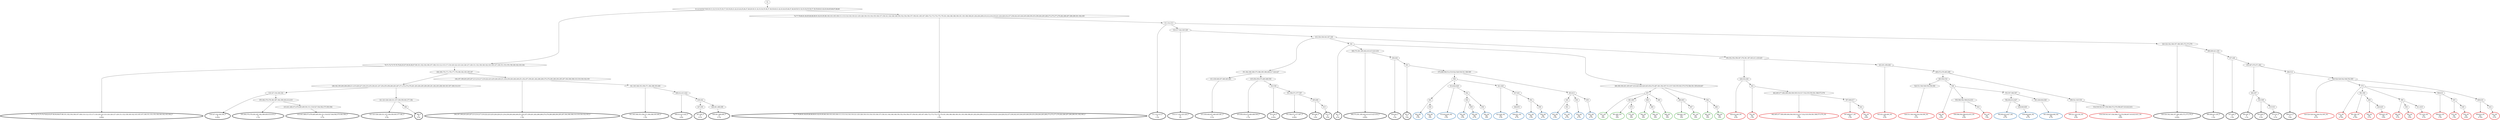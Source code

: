 digraph T {
	{
		rank=same
		180 [penwidth=3,colorscheme=set19,color=0,label="70;71;72;73;75;76;78;82;83;87;90;94;96;97;99;101;102;104;106;107;108;110;112;115;117;118;120;122;123;124;126;127;129;131;132;138;140;142;143;145;147;149;151;153;155;158;160;162;163;164_P\nP\n0.64%"]
		176 [penwidth=3,colorscheme=set19,color=0,label="318;327;334;340;344_P\nP\n0.42%"]
		174 [penwidth=3,colorscheme=set19,color=0,label="355;364;370;378;383;387;392;399;404;414;419_P\nP\n1.1%"]
		172 [penwidth=3,colorscheme=set19,color=0,label="433;441;466;473;478;485;495;501;511;518;527;544;562;575;583;584_P\nP\n5.7%"]
		170 [penwidth=3,colorscheme=set19,color=0,label="321;323;326;329;331;337;339;359;363;377;382_P\nP\n5.3%"]
		168 [penwidth=3,colorscheme=set19,color=0,label="398_P\nP\n5.5%"]
		166 [penwidth=3,colorscheme=set19,color=0,label="194;197;199;203;205;207;213;214;217;219;222;223;225;226;229;231;234;239;240;246;249;251;252;257;259;261;262;266;269;270;276;280;288;294;295;297;304;306;308;310;319;330;332;335_P\nP\n1.3%"]
		164 [penwidth=3,colorscheme=set19,color=0,label="341;345;348;353;356;371;384;388;393;400_P\nP\n1.3%"]
		162 [penwidth=3,colorscheme=set19,color=0,label="408;412;413;422_P\nP\n4.9%"]
		159 [penwidth=3,colorscheme=set19,color=0,label="447;450_P\nP\n8.1%"]
		157 [penwidth=3,colorscheme=set19,color=0,label="449;461;468;498_P\nP\n5.7%"]
		155 [penwidth=3,colorscheme=set19,color=0,label="74;77;79;80;81;84;85;86;88;89;91;92;93;95;98;100;103;105;109;111;113;114;116;119;121;125;128;130;133;134;135;136;137;139;141;144;146;148;150;152;154;156;157;159;161;165;167;169;172;173;174;175;179;181;184;186;188;190;191;193;196;198;201;202;204;209;210;212;216;218;221;224;228;232;237;238;242;243;244;245;248;250;253;256;264;265;268;273;275;277;279;282;286;287;296;299;301;302;305_P\nP\n1.5%"]
		153 [penwidth=3,colorscheme=set19,color=0,label="311;312;313_P\nP\n1.3%"]
		151 [penwidth=3,colorscheme=set19,color=0,label="316;317;322;325;328_P\nP\n4%"]
		147 [penwidth=3,colorscheme=set19,color=0,label="431;438;448;457;460;463;481_P\nP\n5.1%"]
		145 [penwidth=3,colorscheme=set19,color=0,label="435;456;459;475;480;488;508_P\nP\n1.7%"]
		143 [penwidth=3,colorscheme=set19,color=0,label="523;538_P\nP\n0.42%"]
		141 [penwidth=3,colorscheme=set19,color=0,label="551;564;571;577;587_P\nP\n0.42%"]
		139 [penwidth=3,colorscheme=set19,color=0,label="605;606_P\nP\n3.4%"]
		137 [penwidth=3,colorscheme=set19,color=0,label="615_P\nP\n5.9%"]
		135 [penwidth=3,colorscheme=set19,color=0,label="361_P\nP\n4.2%"]
		133 [penwidth=3,colorscheme=set19,color=0,label="368;374;381;385;402;410;415;423;434_P\nP\n0.85%"]
		131 [penwidth=3,colorscheme=set19,color=0,label="436;444_P\nP\n1.5%"]
		129 [penwidth=3,colorscheme=set19,color=0,label="453_P\nP\n7.6%"]
		127 [penwidth=3,colorscheme=set19,color=0,label="320;324;342;346;357;360;365;372;373;379_P\nP\n0.42%"]
		125 [penwidth=3,colorscheme=set19,color=0,label="389;409;421;430_P\nP\n1.3%"]
		123 [penwidth=3,colorscheme=set19,color=0,label="437;446_P\nP\n1.5%"]
		120 [penwidth=3,colorscheme=set19,color=0,label="492;497_P\nP\n1.1%"]
		118 [penwidth=3,colorscheme=set19,color=0,label="503;509_P\nP\n5.3%"]
		116 [penwidth=3,colorscheme=set19,color=0,label="515;533_P\nP\n5.1%"]
		114 [penwidth=3,colorscheme=set19,color=0,label="496;514_P\nP\n7.6%"]
		111 [penwidth=3,colorscheme=set19,color=1,label="428;432;440_M1\nM1\n4.4%"]
		109 [penwidth=3,colorscheme=set19,color=1,label="452_M1\nM1\n1.5%"]
		107 [penwidth=3,colorscheme=set19,color=1,label="462;465;477;484;490;494;500;505;510;517;532;535;550;561;568;573;579_M1\nM1\n1.5%"]
		105 [penwidth=3,colorscheme=set19,color=1,label="597;608;617_M1\nM1\n1.5%"]
		103 [penwidth=3,colorscheme=set19,color=1,label="624_M1\nM1\n6.6%"]
		101 [penwidth=3,colorscheme=set19,color=1,label="443;451;458;464_M1\nM1\n2.2%"]
		97 [penwidth=3,colorscheme=set19,color=1,label="526;531;540;549;554;558;580_M1\nM1\n5.1%"]
		95 [penwidth=3,colorscheme=set19,color=1,label="548_M1\nM1\n2.2%"]
		93 [penwidth=3,colorscheme=set19,color=1,label="559;588;592;598;632;633_M1\nM1\n4.4%"]
		91 [penwidth=3,colorscheme=set19,color=1,label="643_M1\nM1\n7.4%"]
		89 [penwidth=3,colorscheme=set19,color=1,label="499;521;525;530_M1\nM1\n4.4%"]
		87 [penwidth=3,colorscheme=set19,color=1,label="534;539;543;547;556;566;572;578;596;607;616;623;631_M1\nM1\n6.6%"]
		85 [penwidth=3,colorscheme=set19,color=1,label="520;524;529;542;546;552;565_M1\nM1\n8.1%"]
		83 [penwidth=3,colorscheme=set19,color=1,label="574_M1\nM1\n0.74%"]
		81 [penwidth=3,colorscheme=set19,color=1,label="581;590_M1\nM1\n0.74%"]
		79 [penwidth=3,colorscheme=set19,color=1,label="600_M1\nM1\n5.1%"]
		77 [penwidth=3,colorscheme=set19,color=1,label="620;625_M1\nM1\n5.9%"]
		75 [penwidth=3,colorscheme=set19,color=1,label="589_M1\nM1\n5.1%"]
		73 [penwidth=3,colorscheme=set19,color=1,label="593_M1\nM1\n5.9%"]
		71 [penwidth=3,colorscheme=set19,color=1,label="611;619_M1\nM1\n5.1%"]
		69 [penwidth=3,colorscheme=set19,color=1,label="599;610_M1\nM1\n1.5%"]
		67 [penwidth=3,colorscheme=set19,color=1,label="635_M1\nM1\n1.5%"]
		65 [penwidth=3,colorscheme=set19,color=1,label="639_M1\nM1\n6.6%"]
		63 [penwidth=3,colorscheme=set19,color=1,label="609;618_M1\nM1\n0.74%"]
		61 [penwidth=3,colorscheme=set19,color=1,label="634_M1\nM1\n5.1%"]
		58 [penwidth=3,colorscheme=set19,color=2,label="582;602;612;627_M2\nM2\n6.7%"]
		56 [penwidth=3,colorscheme=set19,color=2,label="636;640;649_M2\nM2\n6.7%"]
		54 [penwidth=3,colorscheme=set19,color=2,label="601;626;644;648_M2\nM2\n6.7%"]
		50 [penwidth=3,colorscheme=set19,color=2,label="604_M2\nM2\n3.3%"]
		48 [penwidth=3,colorscheme=set19,color=2,label="638_M2\nM2\n10%"]
		46 [penwidth=3,colorscheme=set19,color=2,label="614;622;629_M2\nM2\n3.3%"]
		43 [penwidth=3,colorscheme=set19,color=2,label="654_M2\nM2\n3.3%"]
		41 [penwidth=3,colorscheme=set19,color=2,label="659_M2\nM2\n6.7%"]
		39 [penwidth=3,colorscheme=set19,color=2,label="656_M2\nM2\n10%"]
		37 [penwidth=3,colorscheme=set19,color=2,label="621;628_M2\nM2\n3.3%"]
		34 [penwidth=3,colorscheme=set19,color=2,label="646;653_M2\nM2\n6.7%"]
		32 [penwidth=3,colorscheme=set19,color=2,label="652_M2\nM2\n3.3%"]
		30 [penwidth=3,colorscheme=set19,color=2,label="658_M2\nM2\n6.7%"]
		27 [penwidth=3,colorscheme=set19,color=2,label="645_M2\nM2\n3.3%"]
		25 [penwidth=3,colorscheme=set19,color=2,label="651_M2\nM2\n6.7%"]
		23 [penwidth=3,colorscheme=set19,color=2,label="650_M2\nM2\n6.7%"]
		21 [penwidth=3,colorscheme=set19,color=2,label="655_M2\nM2\n6.7%"]
		18 [penwidth=3,colorscheme=set19,color=3,label="657_M3\nM3\n10%"]
		16 [penwidth=3,colorscheme=set19,color=3,label="661;665_M3\nM3\n10%"]
		14 [penwidth=3,colorscheme=set19,color=3,label="670_M3\nM3\n10%"]
		12 [penwidth=3,colorscheme=set19,color=3,label="664_M3\nM3\n10%"]
		10 [penwidth=3,colorscheme=set19,color=3,label="669_M3\nM3\n10%"]
		8 [penwidth=3,colorscheme=set19,color=3,label="668_M3\nM3\n10%"]
		6 [penwidth=3,colorscheme=set19,color=3,label="660;663_M3\nM3\n10%"]
		4 [penwidth=3,colorscheme=set19,color=3,label="667_M3\nM3\n10%"]
		2 [penwidth=3,colorscheme=set19,color=3,label="662_M3\nM3\n10%"]
		0 [penwidth=3,colorscheme=set19,color=3,label="666_M3\nM3\n10%"]
	}
	183 [label="GL"]
	182 [label="0;1;2;3;4;5;6;7;8;9;10;11;12;13;14;15;16;17;18;19;20;21;22;23;24;25;26;27;28;29;30;31;32;33;34;35;36;37;38;39;40;41;42;43;44;45;46;47;48;49;50;51;52;53;54;55;56;57;58;59;60;61;62;63;64;65;66;67;68;69"]
	181 [label="70;71;72;73;75;76;78;82;83;87;90;94;96;97;99;101;102;104;106;107;108;110;112;115;117;118;120;122;123;124;126;127;129;131;132;138;140;142;143;145;147;149;151;153;155;158;160;162;163;164"]
	179 [label="166;168;170;171;176;177;178;180;182;183;185;187"]
	178 [label="189;192;195;200;206;208;211;215;220;227;230;233;235;236;241;247;254;255;258;260;263;267;271;272;274;278;281;283;284;285;289;290;291;292;293;298;300;303;307;309;314;315"]
	177 [label="318;327;334;340;344"]
	175 [label="355;364;370;378;383;387;392;399;404;414;419"]
	173 [label="433;441;466;473;478;485;495;501;511;518;527;544;562;575;583;584"]
	171 [label="321;323;326;329;331;337;339;359;363;377;382"]
	169 [label="398"]
	167 [label="194;197;199;203;205;207;213;214;217;219;222;223;225;226;229;231;234;239;240;246;249;251;252;257;259;261;262;266;269;270;276;280;288;294;295;297;304;306;308;310;319;330;332;335"]
	165 [label="341;345;348;353;356;371;384;388;393;400"]
	163 [label="408;412;413;422"]
	161 [label="439;442"]
	160 [label="447;450"]
	158 [label="449;461;468;498"]
	156 [label="74;77;79;80;81;84;85;86;88;89;91;92;93;95;98;100;103;105;109;111;113;114;116;119;121;125;128;130;133;134;135;136;137;139;141;144;146;148;150;152;154;156;157;159;161;165;167;169;172;173;174;175;179;181;184;186;188;190;191;193;196;198;201;202;204;209;210;212;216;218;221;224;228;232;237;238;242;243;244;245;248;250;253;256;264;265;268;273;275;277;279;282;286;287;296;299;301;302;305"]
	154 [label="311;312;313"]
	152 [label="316;317;322;325;328"]
	150 [label="333;336;338;343;347;349"]
	149 [label="351;362;366;369;375;386;395;396;406;417;424;427"]
	148 [label="431;438;448;457;460;463;481"]
	146 [label="435;456;459;475;480;488;508"]
	144 [label="523;538"]
	142 [label="551;564;571;577;587"]
	140 [label="605;606"]
	138 [label="615"]
	136 [label="361"]
	134 [label="368;374;381;385;402;410;415;423;434"]
	132 [label="436;444"]
	130 [label="453"]
	128 [label="320;324;342;346;357;360;365;372;373;379"]
	126 [label="389;409;421;430"]
	124 [label="437;446"]
	122 [label="455;467;470;471;482"]
	121 [label="492;497"]
	119 [label="503;509"]
	117 [label="515;533"]
	115 [label="496;514"]
	113 [label="350;352;354;358;367;376;391;397;403;411;418;425"]
	112 [label="428;432;440"]
	110 [label="452"]
	108 [label="462;465;477;484;490;494;500;505;510;517;532;535;550;561;568;573;579"]
	106 [label="597;608;617"]
	104 [label="624"]
	102 [label="443;451;458;464"]
	100 [label="469;472;476;483;489"]
	99 [label="493;504;516"]
	98 [label="526;531;540;549;554;558;580"]
	96 [label="548"]
	94 [label="559;588;592;598;632;633"]
	92 [label="643"]
	90 [label="499;521;525;530"]
	88 [label="534;539;543;547;556;566;572;578;596;607;616;623;631"]
	86 [label="520;524;529;542;546;552;565"]
	84 [label="574"]
	82 [label="581;590"]
	80 [label="600"]
	78 [label="620;625"]
	76 [label="589"]
	74 [label="593"]
	72 [label="611;619"]
	70 [label="599;610"]
	68 [label="635"]
	66 [label="639"]
	64 [label="609;618"]
	62 [label="634"]
	60 [label="553;557;560;567"]
	59 [label="582;602;612;627"]
	57 [label="636;640;649"]
	55 [label="601;626;644;648"]
	53 [label="479;486;506;512;519;522;528;536;541;569;585"]
	52 [label="594"]
	51 [label="604"]
	49 [label="638"]
	47 [label="614;622;629"]
	45 [label="642"]
	44 [label="654"]
	42 [label="659"]
	40 [label="656"]
	38 [label="621;628"]
	36 [label="637;641"]
	35 [label="646;653"]
	33 [label="652"]
	31 [label="658"]
	29 [label="603;613"]
	28 [label="645"]
	26 [label="651"]
	24 [label="650"]
	22 [label="655"]
	20 [label="380;390;394;401;405;407;416;420;426;429;445;454;474;487;491;502;507;513;537;545;555;563;570;576;586;591;595;630;647"]
	19 [label="657"]
	17 [label="661;665"]
	15 [label="670"]
	13 [label="664"]
	11 [label="669"]
	9 [label="668"]
	7 [label="660;663"]
	5 [label="667"]
	3 [label="662"]
	1 [label="666"]
	183 -> 182
	182 -> 181
	182 -> 156
	181 -> 180
	181 -> 179
	179 -> 178
	179 -> 167
	178 -> 177
	178 -> 171
	177 -> 176
	177 -> 175
	175 -> 174
	175 -> 173
	173 -> 172
	171 -> 170
	171 -> 169
	169 -> 168
	167 -> 166
	167 -> 165
	165 -> 164
	165 -> 163
	163 -> 162
	163 -> 161
	161 -> 160
	161 -> 158
	160 -> 159
	158 -> 157
	156 -> 155
	156 -> 154
	154 -> 153
	154 -> 152
	154 -> 128
	152 -> 151
	152 -> 150
	150 -> 149
	150 -> 136
	150 -> 113
	149 -> 148
	149 -> 146
	148 -> 147
	146 -> 145
	146 -> 144
	144 -> 143
	144 -> 142
	142 -> 141
	142 -> 140
	140 -> 139
	140 -> 138
	138 -> 137
	136 -> 135
	136 -> 134
	136 -> 20
	134 -> 133
	134 -> 132
	132 -> 131
	132 -> 130
	130 -> 129
	130 -> 53
	128 -> 127
	128 -> 126
	126 -> 125
	126 -> 124
	124 -> 123
	124 -> 122
	122 -> 121
	122 -> 115
	121 -> 120
	121 -> 119
	119 -> 118
	119 -> 117
	117 -> 116
	115 -> 114
	115 -> 86
	113 -> 112
	113 -> 102
	112 -> 111
	112 -> 110
	110 -> 109
	110 -> 108
	108 -> 107
	108 -> 106
	106 -> 105
	106 -> 104
	104 -> 103
	102 -> 101
	102 -> 100
	100 -> 99
	100 -> 90
	99 -> 98
	99 -> 96
	98 -> 97
	96 -> 95
	96 -> 94
	96 -> 60
	94 -> 93
	94 -> 92
	92 -> 91
	90 -> 89
	90 -> 88
	88 -> 87
	86 -> 85
	86 -> 84
	86 -> 64
	84 -> 83
	84 -> 82
	84 -> 76
	84 -> 70
	82 -> 81
	82 -> 80
	80 -> 79
	80 -> 78
	78 -> 77
	76 -> 75
	76 -> 74
	76 -> 72
	74 -> 73
	72 -> 71
	70 -> 69
	70 -> 68
	68 -> 67
	68 -> 66
	66 -> 65
	64 -> 63
	64 -> 62
	62 -> 61
	60 -> 59
	60 -> 55
	59 -> 58
	59 -> 57
	57 -> 56
	55 -> 54
	53 -> 52
	53 -> 29
	52 -> 51
	52 -> 47
	52 -> 38
	51 -> 50
	51 -> 49
	49 -> 48
	47 -> 46
	47 -> 45
	45 -> 44
	45 -> 40
	44 -> 43
	44 -> 42
	42 -> 41
	40 -> 39
	38 -> 37
	38 -> 36
	36 -> 35
	36 -> 33
	35 -> 34
	33 -> 32
	33 -> 31
	31 -> 30
	29 -> 28
	29 -> 24
	29 -> 22
	28 -> 27
	28 -> 26
	26 -> 25
	24 -> 23
	22 -> 21
	20 -> 19
	20 -> 7
	20 -> 3
	19 -> 18
	19 -> 17
	19 -> 13
	19 -> 9
	17 -> 16
	17 -> 15
	15 -> 14
	13 -> 12
	13 -> 11
	11 -> 10
	9 -> 8
	7 -> 6
	7 -> 5
	5 -> 4
	3 -> 2
	3 -> 1
	1 -> 0
}
